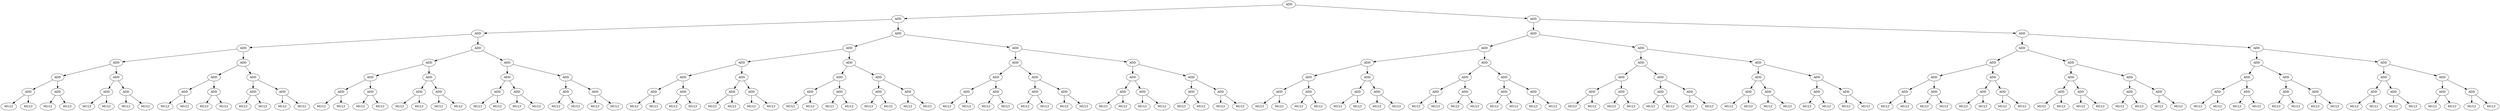 strict digraph  {
0[label=ADD];
1[label=ADD];
2[label=ADD];
3[label=ADD];
4[label=ADD];
5[label=ADD];
6[label=ADD];
7[label=ADD];
8[label=ADD];
9[label=ADD];
10[label=ADD];
11[label=ADD];
12[label=ADD];
13[label=ADD];
14[label=ADD];
15[label=ADD];
16[label=ADD];
17[label=ADD];
18[label=ADD];
19[label=ADD];
20[label=ADD];
21[label=ADD];
22[label=ADD];
23[label=ADD];
24[label=ADD];
25[label=ADD];
26[label=ADD];
27[label=ADD];
28[label=ADD];
29[label=ADD];
30[label=ADD];
31[label=ADD];
32[label=ADD];
33[label=ADD];
34[label=ADD];
35[label=ADD];
36[label=ADD];
37[label=ADD];
38[label=ADD];
39[label=ADD];
40[label=ADD];
41[label=ADD];
42[label=ADD];
43[label=ADD];
44[label=ADD];
45[label=ADD];
46[label=ADD];
47[label=ADD];
48[label=ADD];
49[label=ADD];
50[label=ADD];
51[label=ADD];
52[label=ADD];
53[label=ADD];
54[label=ADD];
55[label=ADD];
56[label=ADD];
57[label=ADD];
58[label=ADD];
59[label=ADD];
60[label=ADD];
61[label=ADD];
62[label=ADD];
63[label=ADD];
64[label=ADD];
65[label=ADD];
66[label=ADD];
67[label=ADD];
68[label=ADD];
69[label=ADD];
70[label=ADD];
71[label=ADD];
72[label=ADD];
73[label=ADD];
74[label=ADD];
75[label=ADD];
76[label=ADD];
77[label=ADD];
78[label=ADD];
79[label=ADD];
80[label=ADD];
81[label=ADD];
82[label=ADD];
83[label=ADD];
84[label=ADD];
85[label=ADD];
86[label=ADD];
87[label=ADD];
88[label=ADD];
89[label=ADD];
90[label=ADD];
91[label=ADD];
92[label=ADD];
93[label=ADD];
94[label=ADD];
95[label=ADD];
96[label=ADD];
97[label=ADD];
98[label=ADD];
99[label=ADD];
100[label=ADD];
101[label=ADD];
102[label=ADD];
103[label=ADD];
104[label=ADD];
105[label=ADD];
106[label=ADD];
107[label=ADD];
108[label=ADD];
109[label=ADD];
110[label=ADD];
111[label=ADD];
112[label=ADD];
113[label=ADD];
114[label=ADD];
115[label=ADD];
116[label=ADD];
117[label=ADD];
118[label=ADD];
119[label=ADD];
120[label=ADD];
121[label=ADD];
122[label=ADD];
123[label=ADD];
124[label=ADD];
125[label=ADD];
126[label=ADD];
127[label=MULT];
128[label=MULT];
129[label=MULT];
130[label=MULT];
131[label=MULT];
132[label=MULT];
133[label=MULT];
134[label=MULT];
135[label=MULT];
136[label=MULT];
137[label=MULT];
138[label=MULT];
139[label=MULT];
140[label=MULT];
141[label=MULT];
142[label=MULT];
143[label=MULT];
144[label=MULT];
145[label=MULT];
146[label=MULT];
147[label=MULT];
148[label=MULT];
149[label=MULT];
150[label=MULT];
151[label=MULT];
152[label=MULT];
153[label=MULT];
154[label=MULT];
155[label=MULT];
156[label=MULT];
157[label=MULT];
158[label=MULT];
159[label=MULT];
160[label=MULT];
161[label=MULT];
162[label=MULT];
163[label=MULT];
164[label=MULT];
165[label=MULT];
166[label=MULT];
167[label=MULT];
168[label=MULT];
169[label=MULT];
170[label=MULT];
171[label=MULT];
172[label=MULT];
173[label=MULT];
174[label=MULT];
175[label=MULT];
176[label=MULT];
177[label=MULT];
178[label=MULT];
179[label=MULT];
180[label=MULT];
181[label=MULT];
182[label=MULT];
183[label=MULT];
184[label=MULT];
185[label=MULT];
186[label=MULT];
187[label=MULT];
188[label=MULT];
189[label=MULT];
190[label=MULT];
191[label=MULT];
192[label=MULT];
193[label=MULT];
194[label=MULT];
195[label=MULT];
196[label=MULT];
197[label=MULT];
198[label=MULT];
199[label=MULT];
200[label=MULT];
201[label=MULT];
202[label=MULT];
203[label=MULT];
204[label=MULT];
205[label=MULT];
206[label=MULT];
207[label=MULT];
208[label=MULT];
209[label=MULT];
210[label=MULT];
211[label=MULT];
212[label=MULT];
213[label=MULT];
214[label=MULT];
215[label=MULT];
216[label=MULT];
217[label=MULT];
218[label=MULT];
219[label=MULT];
220[label=MULT];
221[label=MULT];
222[label=MULT];
223[label=MULT];
224[label=MULT];
225[label=MULT];
226[label=MULT];
227[label=MULT];
228[label=MULT];
229[label=MULT];
230[label=MULT];
231[label=MULT];
232[label=MULT];
233[label=MULT];
234[label=MULT];
235[label=MULT];
236[label=MULT];
237[label=MULT];
238[label=MULT];
239[label=MULT];
240[label=MULT];
241[label=MULT];
242[label=MULT];
243[label=MULT];
244[label=MULT];
245[label=MULT];
246[label=MULT];
247[label=MULT];
248[label=MULT];
249[label=MULT];
250[label=MULT];
251[label=MULT];
252[label=MULT];
253[label=MULT];
254[label=MULT];
0 -> 1;
0 -> 2;
1 -> 3;
1 -> 4;
2 -> 5;
2 -> 6;
3 -> 7;
3 -> 8;
4 -> 9;
4 -> 10;
5 -> 11;
5 -> 12;
6 -> 13;
6 -> 14;
7 -> 15;
7 -> 16;
8 -> 17;
8 -> 18;
9 -> 19;
9 -> 20;
10 -> 21;
10 -> 22;
11 -> 23;
11 -> 24;
12 -> 25;
12 -> 26;
13 -> 27;
13 -> 28;
14 -> 29;
14 -> 30;
15 -> 31;
15 -> 32;
16 -> 33;
16 -> 34;
17 -> 35;
17 -> 36;
18 -> 37;
18 -> 38;
19 -> 39;
19 -> 40;
20 -> 41;
20 -> 42;
21 -> 43;
21 -> 44;
22 -> 45;
22 -> 46;
23 -> 47;
23 -> 48;
24 -> 49;
24 -> 50;
25 -> 51;
25 -> 52;
26 -> 53;
26 -> 54;
27 -> 55;
27 -> 56;
28 -> 57;
28 -> 58;
29 -> 59;
29 -> 60;
30 -> 61;
30 -> 62;
31 -> 63;
31 -> 64;
32 -> 65;
32 -> 66;
33 -> 67;
33 -> 68;
34 -> 69;
34 -> 70;
35 -> 71;
35 -> 72;
36 -> 73;
36 -> 74;
37 -> 75;
37 -> 76;
38 -> 77;
38 -> 78;
39 -> 79;
39 -> 80;
40 -> 81;
40 -> 82;
41 -> 83;
41 -> 84;
42 -> 85;
42 -> 86;
43 -> 87;
43 -> 88;
44 -> 89;
44 -> 90;
45 -> 91;
45 -> 92;
46 -> 93;
46 -> 94;
47 -> 95;
47 -> 96;
48 -> 97;
48 -> 98;
49 -> 99;
49 -> 100;
50 -> 101;
50 -> 102;
51 -> 103;
51 -> 104;
52 -> 105;
52 -> 106;
53 -> 107;
53 -> 108;
54 -> 109;
54 -> 110;
55 -> 111;
55 -> 112;
56 -> 113;
56 -> 114;
57 -> 115;
57 -> 116;
58 -> 117;
58 -> 118;
59 -> 119;
59 -> 120;
60 -> 121;
60 -> 122;
61 -> 123;
61 -> 124;
62 -> 125;
62 -> 126;
63 -> 127;
63 -> 128;
64 -> 129;
64 -> 130;
65 -> 131;
65 -> 132;
66 -> 133;
66 -> 134;
67 -> 135;
67 -> 136;
68 -> 137;
68 -> 138;
69 -> 139;
69 -> 140;
70 -> 141;
70 -> 142;
71 -> 143;
71 -> 144;
72 -> 145;
72 -> 146;
73 -> 147;
73 -> 148;
74 -> 149;
74 -> 150;
75 -> 151;
75 -> 152;
76 -> 153;
76 -> 154;
77 -> 155;
77 -> 156;
78 -> 157;
78 -> 158;
79 -> 159;
79 -> 160;
80 -> 161;
80 -> 162;
81 -> 163;
81 -> 164;
82 -> 165;
82 -> 166;
83 -> 167;
83 -> 168;
84 -> 169;
84 -> 170;
85 -> 171;
85 -> 172;
86 -> 173;
86 -> 174;
87 -> 175;
87 -> 176;
88 -> 177;
88 -> 178;
89 -> 179;
89 -> 180;
90 -> 181;
90 -> 182;
91 -> 183;
91 -> 184;
92 -> 185;
92 -> 186;
93 -> 187;
93 -> 188;
94 -> 189;
94 -> 190;
95 -> 191;
95 -> 192;
96 -> 193;
96 -> 194;
97 -> 195;
97 -> 196;
98 -> 197;
98 -> 198;
99 -> 199;
99 -> 200;
100 -> 201;
100 -> 202;
101 -> 203;
101 -> 204;
102 -> 205;
102 -> 206;
103 -> 207;
103 -> 208;
104 -> 209;
104 -> 210;
105 -> 211;
105 -> 212;
106 -> 213;
106 -> 214;
107 -> 215;
107 -> 216;
108 -> 217;
108 -> 218;
109 -> 219;
109 -> 220;
110 -> 221;
110 -> 222;
111 -> 223;
111 -> 224;
112 -> 225;
112 -> 226;
113 -> 227;
113 -> 228;
114 -> 229;
114 -> 230;
115 -> 231;
115 -> 232;
116 -> 233;
116 -> 234;
117 -> 235;
117 -> 236;
118 -> 237;
118 -> 238;
119 -> 239;
119 -> 240;
120 -> 241;
120 -> 242;
121 -> 243;
121 -> 244;
122 -> 245;
122 -> 246;
123 -> 247;
123 -> 248;
124 -> 249;
124 -> 250;
125 -> 251;
125 -> 252;
126 -> 253;
126 -> 254;
}
